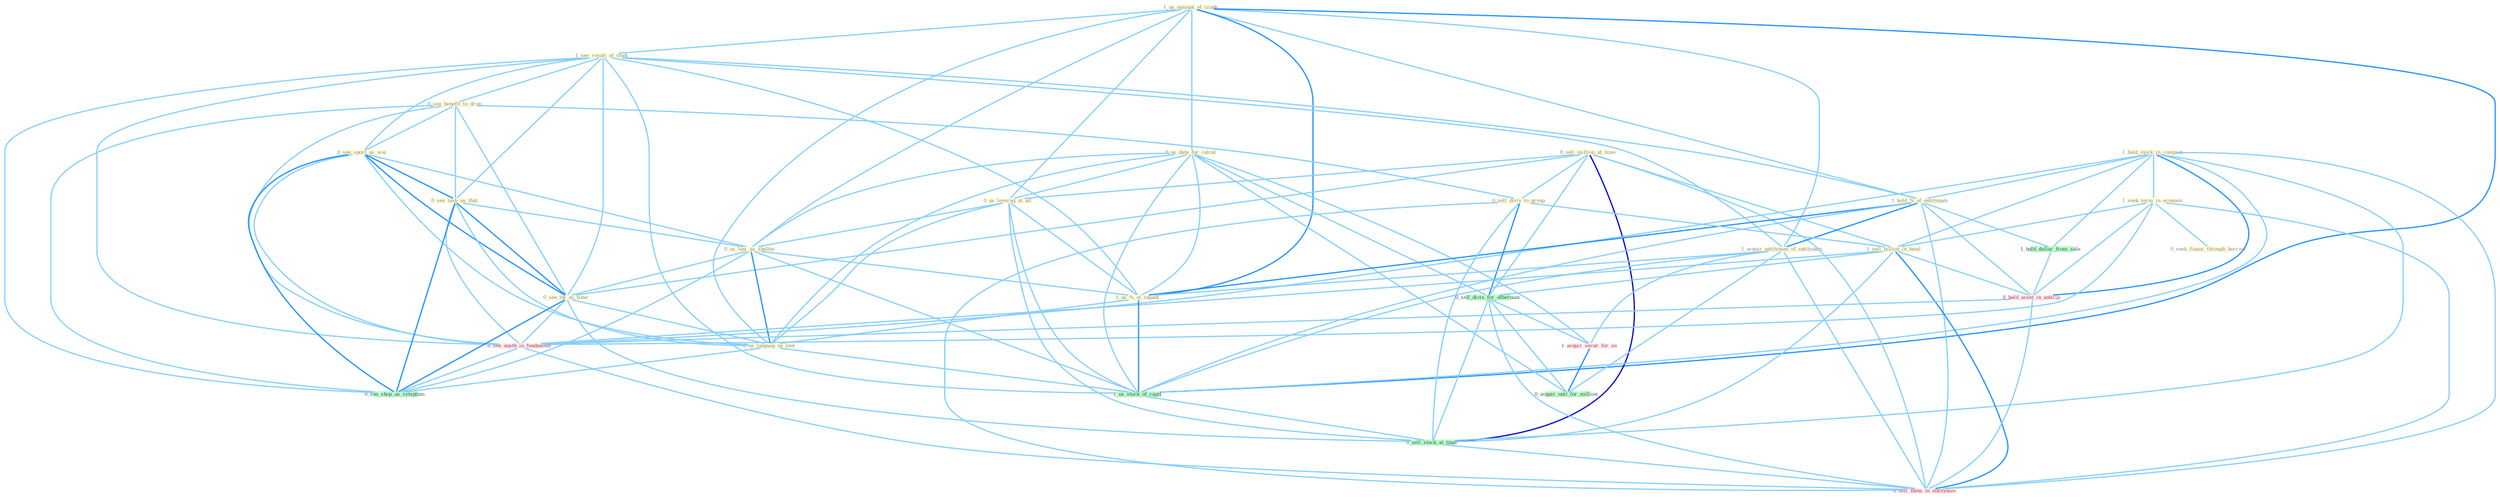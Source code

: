 Graph G{ 
    node
    [shape=polygon,style=filled,width=.5,height=.06,color="#BDFCC9",fixedsize=true,fontsize=4,
    fontcolor="#2f4f4f"];
    {node
    [color="#ffffe0", fontcolor="#8b7d6b"] "1_us_amount_of_crude " "1_see_result_of_studi " "0_sell_million_at_time " "0_us_data_for_calcul " "1_hold_stock_in_compani " "1_hold_%_of_entitynam " "0_see_benefit_to_drop " "0_us_leverag_at_all " "1_seek_term_in_economi " "0_see_sport_as_wai " "0_sell_divis_to_group " "0_see_task_as_that " "1_acquir_entitynam_of_entitynam " "0_us_law_as_shelter " "0_see_thi_as_time " "1_sell_billion_in_bond " "1_us_%_of_capabl " "0_us_languag_as_tool " "0_seek_financ_through_borrow "}
{node [color="#fff0f5", fontcolor="#b22222"] "1_acquir_secur_for_an " "0_hold_asset_in_anticip " "0_see_anyth_in_fundament " "0_sell_them_in_entitynam "}
edge [color="#B0E2FF"];

	"1_us_amount_of_crude " -- "1_see_result_of_studi " [w="1", color="#87cefa" ];
	"1_us_amount_of_crude " -- "0_us_data_for_calcul " [w="1", color="#87cefa" ];
	"1_us_amount_of_crude " -- "1_hold_%_of_entitynam " [w="1", color="#87cefa" ];
	"1_us_amount_of_crude " -- "0_us_leverag_at_all " [w="1", color="#87cefa" ];
	"1_us_amount_of_crude " -- "1_acquir_entitynam_of_entitynam " [w="1", color="#87cefa" ];
	"1_us_amount_of_crude " -- "0_us_law_as_shelter " [w="1", color="#87cefa" ];
	"1_us_amount_of_crude " -- "1_us_%_of_capabl " [w="2", color="#1e90ff" , len=0.8];
	"1_us_amount_of_crude " -- "0_us_languag_as_tool " [w="1", color="#87cefa" ];
	"1_us_amount_of_crude " -- "1_us_stock_of_capit " [w="2", color="#1e90ff" , len=0.8];
	"1_see_result_of_studi " -- "1_hold_%_of_entitynam " [w="1", color="#87cefa" ];
	"1_see_result_of_studi " -- "0_see_benefit_to_drop " [w="1", color="#87cefa" ];
	"1_see_result_of_studi " -- "0_see_sport_as_wai " [w="1", color="#87cefa" ];
	"1_see_result_of_studi " -- "0_see_task_as_that " [w="1", color="#87cefa" ];
	"1_see_result_of_studi " -- "1_acquir_entitynam_of_entitynam " [w="1", color="#87cefa" ];
	"1_see_result_of_studi " -- "0_see_thi_as_time " [w="1", color="#87cefa" ];
	"1_see_result_of_studi " -- "1_us_%_of_capabl " [w="1", color="#87cefa" ];
	"1_see_result_of_studi " -- "1_us_stock_of_capit " [w="1", color="#87cefa" ];
	"1_see_result_of_studi " -- "0_see_anyth_in_fundament " [w="1", color="#87cefa" ];
	"1_see_result_of_studi " -- "0_see_shop_as_symptom " [w="1", color="#87cefa" ];
	"0_sell_million_at_time " -- "0_us_leverag_at_all " [w="1", color="#87cefa" ];
	"0_sell_million_at_time " -- "0_sell_divis_to_group " [w="1", color="#87cefa" ];
	"0_sell_million_at_time " -- "0_see_thi_as_time " [w="1", color="#87cefa" ];
	"0_sell_million_at_time " -- "1_sell_billion_in_bond " [w="1", color="#87cefa" ];
	"0_sell_million_at_time " -- "0_sell_divis_for_othernum " [w="1", color="#87cefa" ];
	"0_sell_million_at_time " -- "0_sell_stock_at_time " [w="3", color="#0000cd" , len=0.6];
	"0_sell_million_at_time " -- "0_sell_them_in_entitynam " [w="1", color="#87cefa" ];
	"0_us_data_for_calcul " -- "0_us_leverag_at_all " [w="1", color="#87cefa" ];
	"0_us_data_for_calcul " -- "0_us_law_as_shelter " [w="1", color="#87cefa" ];
	"0_us_data_for_calcul " -- "1_us_%_of_capabl " [w="1", color="#87cefa" ];
	"0_us_data_for_calcul " -- "0_us_languag_as_tool " [w="1", color="#87cefa" ];
	"0_us_data_for_calcul " -- "0_sell_divis_for_othernum " [w="1", color="#87cefa" ];
	"0_us_data_for_calcul " -- "1_acquir_secur_for_an " [w="1", color="#87cefa" ];
	"0_us_data_for_calcul " -- "1_us_stock_of_capit " [w="1", color="#87cefa" ];
	"0_us_data_for_calcul " -- "0_acquir_unit_for_million " [w="1", color="#87cefa" ];
	"1_hold_stock_in_compani " -- "1_hold_%_of_entitynam " [w="1", color="#87cefa" ];
	"1_hold_stock_in_compani " -- "1_seek_term_in_economi " [w="1", color="#87cefa" ];
	"1_hold_stock_in_compani " -- "1_sell_billion_in_bond " [w="1", color="#87cefa" ];
	"1_hold_stock_in_compani " -- "1_us_stock_of_capit " [w="1", color="#87cefa" ];
	"1_hold_stock_in_compani " -- "1_hold_dollar_from_sale " [w="1", color="#87cefa" ];
	"1_hold_stock_in_compani " -- "0_hold_asset_in_anticip " [w="2", color="#1e90ff" , len=0.8];
	"1_hold_stock_in_compani " -- "0_sell_stock_at_time " [w="1", color="#87cefa" ];
	"1_hold_stock_in_compani " -- "0_see_anyth_in_fundament " [w="1", color="#87cefa" ];
	"1_hold_stock_in_compani " -- "0_sell_them_in_entitynam " [w="1", color="#87cefa" ];
	"1_hold_%_of_entitynam " -- "1_acquir_entitynam_of_entitynam " [w="2", color="#1e90ff" , len=0.8];
	"1_hold_%_of_entitynam " -- "1_us_%_of_capabl " [w="2", color="#1e90ff" , len=0.8];
	"1_hold_%_of_entitynam " -- "1_us_stock_of_capit " [w="1", color="#87cefa" ];
	"1_hold_%_of_entitynam " -- "1_hold_dollar_from_sale " [w="1", color="#87cefa" ];
	"1_hold_%_of_entitynam " -- "0_hold_asset_in_anticip " [w="1", color="#87cefa" ];
	"1_hold_%_of_entitynam " -- "0_sell_them_in_entitynam " [w="1", color="#87cefa" ];
	"0_see_benefit_to_drop " -- "0_see_sport_as_wai " [w="1", color="#87cefa" ];
	"0_see_benefit_to_drop " -- "0_sell_divis_to_group " [w="1", color="#87cefa" ];
	"0_see_benefit_to_drop " -- "0_see_task_as_that " [w="1", color="#87cefa" ];
	"0_see_benefit_to_drop " -- "0_see_thi_as_time " [w="1", color="#87cefa" ];
	"0_see_benefit_to_drop " -- "0_see_anyth_in_fundament " [w="1", color="#87cefa" ];
	"0_see_benefit_to_drop " -- "0_see_shop_as_symptom " [w="1", color="#87cefa" ];
	"0_us_leverag_at_all " -- "0_us_law_as_shelter " [w="1", color="#87cefa" ];
	"0_us_leverag_at_all " -- "1_us_%_of_capabl " [w="1", color="#87cefa" ];
	"0_us_leverag_at_all " -- "0_us_languag_as_tool " [w="1", color="#87cefa" ];
	"0_us_leverag_at_all " -- "1_us_stock_of_capit " [w="1", color="#87cefa" ];
	"0_us_leverag_at_all " -- "0_sell_stock_at_time " [w="1", color="#87cefa" ];
	"1_seek_term_in_economi " -- "1_sell_billion_in_bond " [w="1", color="#87cefa" ];
	"1_seek_term_in_economi " -- "0_seek_financ_through_borrow " [w="1", color="#87cefa" ];
	"1_seek_term_in_economi " -- "0_hold_asset_in_anticip " [w="1", color="#87cefa" ];
	"1_seek_term_in_economi " -- "0_see_anyth_in_fundament " [w="1", color="#87cefa" ];
	"1_seek_term_in_economi " -- "0_sell_them_in_entitynam " [w="1", color="#87cefa" ];
	"0_see_sport_as_wai " -- "0_see_task_as_that " [w="2", color="#1e90ff" , len=0.8];
	"0_see_sport_as_wai " -- "0_us_law_as_shelter " [w="1", color="#87cefa" ];
	"0_see_sport_as_wai " -- "0_see_thi_as_time " [w="2", color="#1e90ff" , len=0.8];
	"0_see_sport_as_wai " -- "0_us_languag_as_tool " [w="1", color="#87cefa" ];
	"0_see_sport_as_wai " -- "0_see_anyth_in_fundament " [w="1", color="#87cefa" ];
	"0_see_sport_as_wai " -- "0_see_shop_as_symptom " [w="2", color="#1e90ff" , len=0.8];
	"0_sell_divis_to_group " -- "1_sell_billion_in_bond " [w="1", color="#87cefa" ];
	"0_sell_divis_to_group " -- "0_sell_divis_for_othernum " [w="2", color="#1e90ff" , len=0.8];
	"0_sell_divis_to_group " -- "0_sell_stock_at_time " [w="1", color="#87cefa" ];
	"0_sell_divis_to_group " -- "0_sell_them_in_entitynam " [w="1", color="#87cefa" ];
	"0_see_task_as_that " -- "0_us_law_as_shelter " [w="1", color="#87cefa" ];
	"0_see_task_as_that " -- "0_see_thi_as_time " [w="2", color="#1e90ff" , len=0.8];
	"0_see_task_as_that " -- "0_us_languag_as_tool " [w="1", color="#87cefa" ];
	"0_see_task_as_that " -- "0_see_anyth_in_fundament " [w="1", color="#87cefa" ];
	"0_see_task_as_that " -- "0_see_shop_as_symptom " [w="2", color="#1e90ff" , len=0.8];
	"1_acquir_entitynam_of_entitynam " -- "1_us_%_of_capabl " [w="1", color="#87cefa" ];
	"1_acquir_entitynam_of_entitynam " -- "1_acquir_secur_for_an " [w="1", color="#87cefa" ];
	"1_acquir_entitynam_of_entitynam " -- "1_us_stock_of_capit " [w="1", color="#87cefa" ];
	"1_acquir_entitynam_of_entitynam " -- "0_acquir_unit_for_million " [w="1", color="#87cefa" ];
	"1_acquir_entitynam_of_entitynam " -- "0_sell_them_in_entitynam " [w="1", color="#87cefa" ];
	"0_us_law_as_shelter " -- "0_see_thi_as_time " [w="1", color="#87cefa" ];
	"0_us_law_as_shelter " -- "1_us_%_of_capabl " [w="1", color="#87cefa" ];
	"0_us_law_as_shelter " -- "0_us_languag_as_tool " [w="2", color="#1e90ff" , len=0.8];
	"0_us_law_as_shelter " -- "1_us_stock_of_capit " [w="1", color="#87cefa" ];
	"0_us_law_as_shelter " -- "0_see_shop_as_symptom " [w="1", color="#87cefa" ];
	"0_see_thi_as_time " -- "0_us_languag_as_tool " [w="1", color="#87cefa" ];
	"0_see_thi_as_time " -- "0_sell_stock_at_time " [w="1", color="#87cefa" ];
	"0_see_thi_as_time " -- "0_see_anyth_in_fundament " [w="1", color="#87cefa" ];
	"0_see_thi_as_time " -- "0_see_shop_as_symptom " [w="2", color="#1e90ff" , len=0.8];
	"1_sell_billion_in_bond " -- "0_sell_divis_for_othernum " [w="1", color="#87cefa" ];
	"1_sell_billion_in_bond " -- "0_hold_asset_in_anticip " [w="1", color="#87cefa" ];
	"1_sell_billion_in_bond " -- "0_sell_stock_at_time " [w="1", color="#87cefa" ];
	"1_sell_billion_in_bond " -- "0_see_anyth_in_fundament " [w="1", color="#87cefa" ];
	"1_sell_billion_in_bond " -- "0_sell_them_in_entitynam " [w="2", color="#1e90ff" , len=0.8];
	"1_us_%_of_capabl " -- "0_us_languag_as_tool " [w="1", color="#87cefa" ];
	"1_us_%_of_capabl " -- "1_us_stock_of_capit " [w="2", color="#1e90ff" , len=0.8];
	"0_us_languag_as_tool " -- "1_us_stock_of_capit " [w="1", color="#87cefa" ];
	"0_us_languag_as_tool " -- "0_see_shop_as_symptom " [w="1", color="#87cefa" ];
	"0_sell_divis_for_othernum " -- "1_acquir_secur_for_an " [w="1", color="#87cefa" ];
	"0_sell_divis_for_othernum " -- "0_sell_stock_at_time " [w="1", color="#87cefa" ];
	"0_sell_divis_for_othernum " -- "0_acquir_unit_for_million " [w="1", color="#87cefa" ];
	"0_sell_divis_for_othernum " -- "0_sell_them_in_entitynam " [w="1", color="#87cefa" ];
	"1_acquir_secur_for_an " -- "0_acquir_unit_for_million " [w="2", color="#1e90ff" , len=0.8];
	"1_us_stock_of_capit " -- "0_sell_stock_at_time " [w="1", color="#87cefa" ];
	"1_hold_dollar_from_sale " -- "0_hold_asset_in_anticip " [w="1", color="#87cefa" ];
	"0_hold_asset_in_anticip " -- "0_see_anyth_in_fundament " [w="1", color="#87cefa" ];
	"0_hold_asset_in_anticip " -- "0_sell_them_in_entitynam " [w="1", color="#87cefa" ];
	"0_sell_stock_at_time " -- "0_sell_them_in_entitynam " [w="1", color="#87cefa" ];
	"0_see_anyth_in_fundament " -- "0_see_shop_as_symptom " [w="1", color="#87cefa" ];
	"0_see_anyth_in_fundament " -- "0_sell_them_in_entitynam " [w="1", color="#87cefa" ];
}